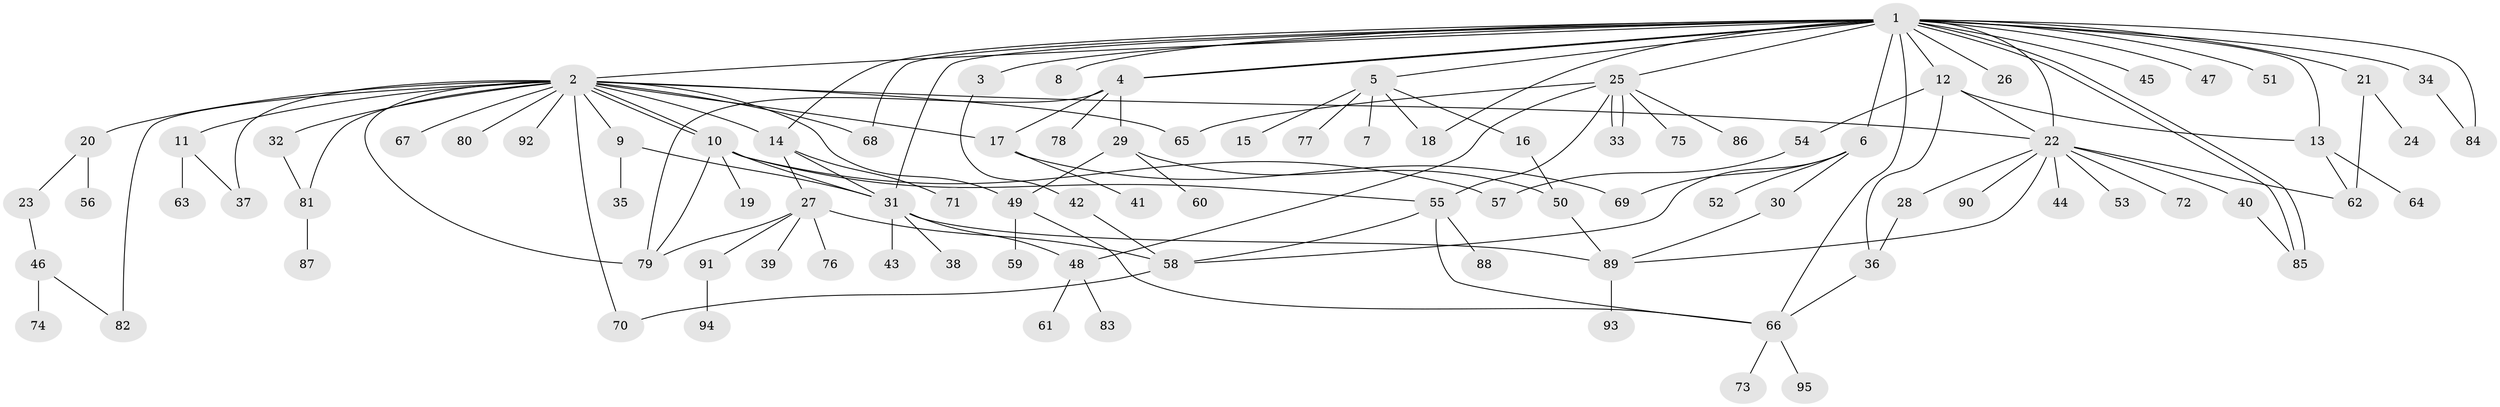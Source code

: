 // coarse degree distribution, {26: 0.014084507042253521, 21: 0.014084507042253521, 2: 0.18309859154929578, 8: 0.014084507042253521, 5: 0.056338028169014086, 1: 0.5211267605633803, 4: 0.056338028169014086, 3: 0.08450704225352113, 13: 0.014084507042253521, 6: 0.028169014084507043, 9: 0.014084507042253521}
// Generated by graph-tools (version 1.1) at 2025/23/03/03/25 07:23:50]
// undirected, 95 vertices, 136 edges
graph export_dot {
graph [start="1"]
  node [color=gray90,style=filled];
  1;
  2;
  3;
  4;
  5;
  6;
  7;
  8;
  9;
  10;
  11;
  12;
  13;
  14;
  15;
  16;
  17;
  18;
  19;
  20;
  21;
  22;
  23;
  24;
  25;
  26;
  27;
  28;
  29;
  30;
  31;
  32;
  33;
  34;
  35;
  36;
  37;
  38;
  39;
  40;
  41;
  42;
  43;
  44;
  45;
  46;
  47;
  48;
  49;
  50;
  51;
  52;
  53;
  54;
  55;
  56;
  57;
  58;
  59;
  60;
  61;
  62;
  63;
  64;
  65;
  66;
  67;
  68;
  69;
  70;
  71;
  72;
  73;
  74;
  75;
  76;
  77;
  78;
  79;
  80;
  81;
  82;
  83;
  84;
  85;
  86;
  87;
  88;
  89;
  90;
  91;
  92;
  93;
  94;
  95;
  1 -- 2;
  1 -- 3;
  1 -- 4;
  1 -- 4;
  1 -- 5;
  1 -- 6;
  1 -- 8;
  1 -- 12;
  1 -- 13;
  1 -- 14;
  1 -- 18;
  1 -- 21;
  1 -- 22;
  1 -- 25;
  1 -- 26;
  1 -- 31;
  1 -- 34;
  1 -- 45;
  1 -- 47;
  1 -- 51;
  1 -- 66;
  1 -- 68;
  1 -- 84;
  1 -- 85;
  1 -- 85;
  2 -- 9;
  2 -- 10;
  2 -- 10;
  2 -- 11;
  2 -- 14;
  2 -- 17;
  2 -- 20;
  2 -- 22;
  2 -- 32;
  2 -- 37;
  2 -- 49;
  2 -- 65;
  2 -- 67;
  2 -- 68;
  2 -- 70;
  2 -- 79;
  2 -- 80;
  2 -- 81;
  2 -- 82;
  2 -- 92;
  3 -- 42;
  4 -- 17;
  4 -- 29;
  4 -- 78;
  4 -- 79;
  5 -- 7;
  5 -- 15;
  5 -- 16;
  5 -- 18;
  5 -- 77;
  6 -- 30;
  6 -- 52;
  6 -- 58;
  6 -- 69;
  9 -- 31;
  9 -- 35;
  10 -- 19;
  10 -- 31;
  10 -- 55;
  10 -- 57;
  10 -- 79;
  11 -- 37;
  11 -- 63;
  12 -- 13;
  12 -- 22;
  12 -- 36;
  12 -- 54;
  13 -- 62;
  13 -- 64;
  14 -- 27;
  14 -- 31;
  14 -- 71;
  16 -- 50;
  17 -- 41;
  17 -- 69;
  20 -- 23;
  20 -- 56;
  21 -- 24;
  21 -- 62;
  22 -- 28;
  22 -- 40;
  22 -- 44;
  22 -- 53;
  22 -- 62;
  22 -- 72;
  22 -- 89;
  22 -- 90;
  23 -- 46;
  25 -- 33;
  25 -- 33;
  25 -- 48;
  25 -- 55;
  25 -- 65;
  25 -- 75;
  25 -- 86;
  27 -- 39;
  27 -- 58;
  27 -- 76;
  27 -- 79;
  27 -- 91;
  28 -- 36;
  29 -- 49;
  29 -- 50;
  29 -- 60;
  30 -- 89;
  31 -- 38;
  31 -- 43;
  31 -- 48;
  31 -- 89;
  32 -- 81;
  34 -- 84;
  36 -- 66;
  40 -- 85;
  42 -- 58;
  46 -- 74;
  46 -- 82;
  48 -- 61;
  48 -- 83;
  49 -- 59;
  49 -- 66;
  50 -- 89;
  54 -- 57;
  55 -- 58;
  55 -- 66;
  55 -- 88;
  58 -- 70;
  66 -- 73;
  66 -- 95;
  81 -- 87;
  89 -- 93;
  91 -- 94;
}
